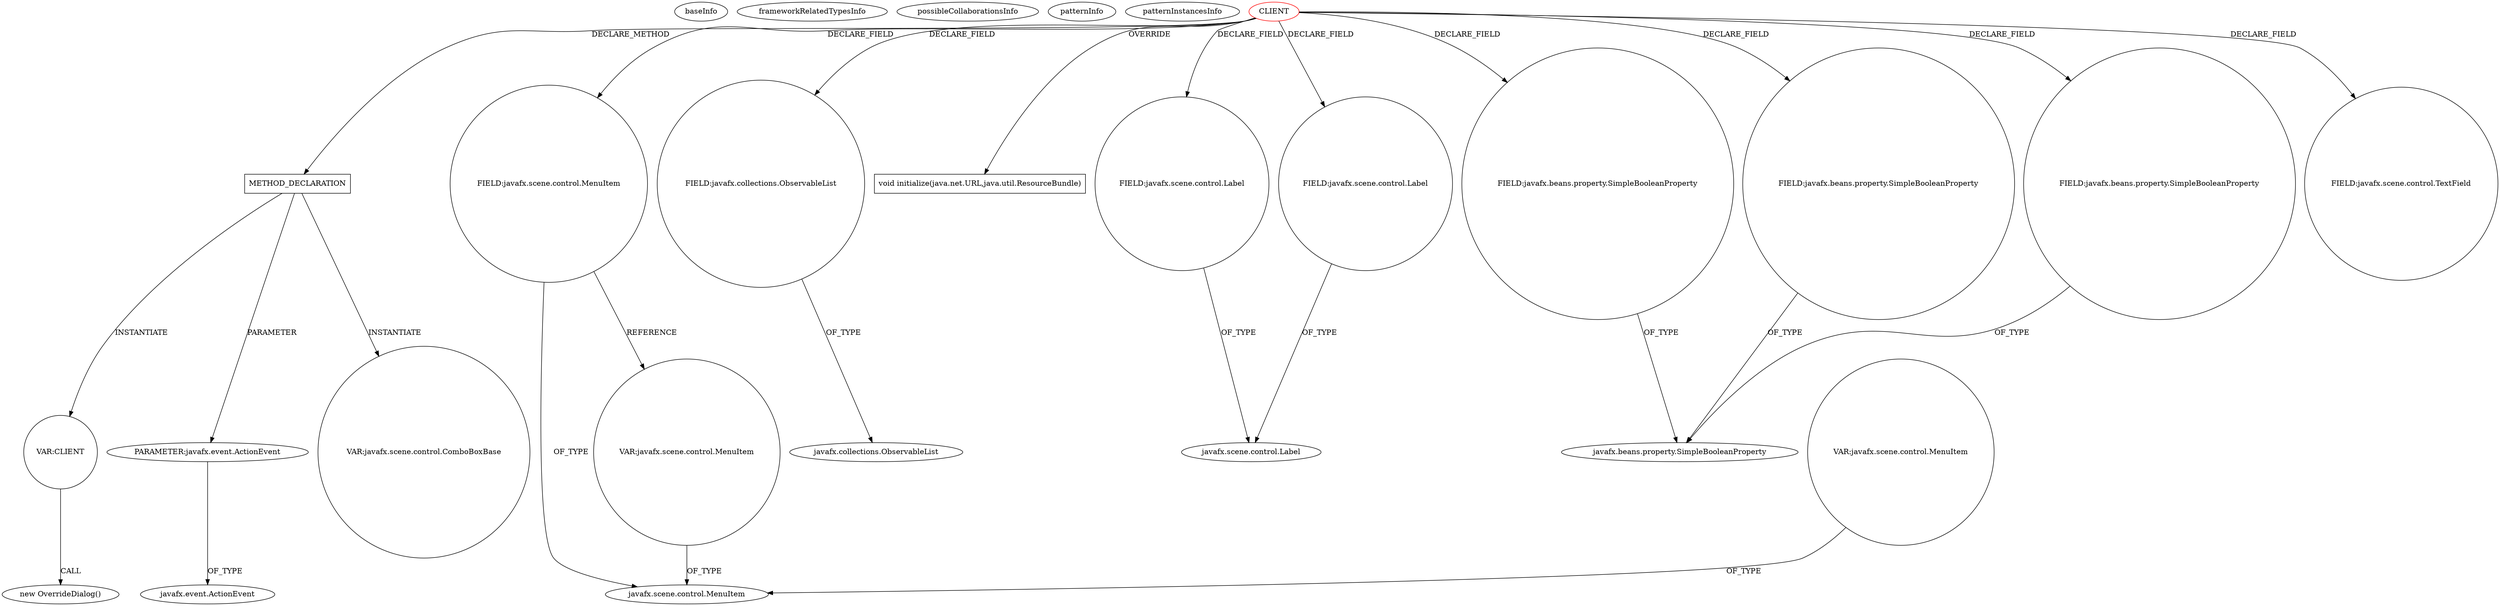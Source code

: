 digraph {
baseInfo[graphId=4225,category="pattern",isAnonymous=false,possibleRelation=false]
frameworkRelatedTypesInfo[]
possibleCollaborationsInfo[]
patternInfo[frequency=2.0,patternRootClient=0]
patternInstancesInfo[0="hock323-eventManager~/hock323-eventManager/EventManager-master/src/eventManager/controller/pokerTournament/BlindsController.java~BlindsController~2976",1="hock323-eventManager~/hock323-eventManager/EventManager-master/src/eventManager/controller/pokerTournament/TournamentController.java~TournamentController~3009"]
876[label="new OverrideDialog()",vertexType="CONSTRUCTOR_CALL",isFrameworkType=false]
877[label="VAR:CLIENT",vertexType="VARIABLE_EXPRESION",isFrameworkType=false,shape=circle]
865[label="METHOD_DECLARATION",vertexType="CLIENT_METHOD_DECLARATION",isFrameworkType=false,shape=box]
0[label="CLIENT",vertexType="ROOT_CLIENT_CLASS_DECLARATION",isFrameworkType=false,color=red]
102[label="FIELD:javafx.scene.control.MenuItem",vertexType="FIELD_DECLARATION",isFrameworkType=false,shape=circle]
146[label="FIELD:javafx.collections.ObservableList",vertexType="FIELD_DECLARATION",isFrameworkType=false,shape=circle]
147[label="javafx.collections.ObservableList",vertexType="FRAMEWORK_INTERFACE_TYPE",isFrameworkType=false]
866[label="PARAMETER:javafx.event.ActionEvent",vertexType="PARAMETER_DECLARATION",isFrameworkType=false]
596[label="javafx.event.ActionEvent",vertexType="FRAMEWORK_CLASS_TYPE",isFrameworkType=false]
152[label="void initialize(java.net.URL,java.util.ResourceBundle)",vertexType="OVERRIDING_METHOD_DECLARATION",isFrameworkType=false,shape=box]
103[label="javafx.scene.control.MenuItem",vertexType="FRAMEWORK_CLASS_TYPE",isFrameworkType=false]
868[label="VAR:javafx.scene.control.ComboBoxBase",vertexType="VARIABLE_EXPRESION",isFrameworkType=false,shape=circle]
942[label="VAR:javafx.scene.control.MenuItem",vertexType="VARIABLE_EXPRESION",isFrameworkType=false,shape=circle]
938[label="VAR:javafx.scene.control.MenuItem",vertexType="VARIABLE_EXPRESION",isFrameworkType=false,shape=circle]
71[label="FIELD:javafx.scene.control.Label",vertexType="FIELD_DECLARATION",isFrameworkType=false,shape=circle]
27[label="javafx.scene.control.Label",vertexType="FRAMEWORK_CLASS_TYPE",isFrameworkType=false]
69[label="FIELD:javafx.scene.control.Label",vertexType="FIELD_DECLARATION",isFrameworkType=false,shape=circle]
38[label="FIELD:javafx.beans.property.SimpleBooleanProperty",vertexType="FIELD_DECLARATION",isFrameworkType=false,shape=circle]
31[label="javafx.beans.property.SimpleBooleanProperty",vertexType="FRAMEWORK_CLASS_TYPE",isFrameworkType=false]
34[label="FIELD:javafx.beans.property.SimpleBooleanProperty",vertexType="FIELD_DECLARATION",isFrameworkType=false,shape=circle]
138[label="FIELD:javafx.beans.property.SimpleBooleanProperty",vertexType="FIELD_DECLARATION",isFrameworkType=false,shape=circle]
12[label="FIELD:javafx.scene.control.TextField",vertexType="FIELD_DECLARATION",isFrameworkType=false,shape=circle]
0->34[label="DECLARE_FIELD"]
865->877[label="INSTANTIATE"]
0->38[label="DECLARE_FIELD"]
0->12[label="DECLARE_FIELD"]
102->103[label="OF_TYPE"]
0->865[label="DECLARE_METHOD"]
0->138[label="DECLARE_FIELD"]
0->152[label="OVERRIDE"]
146->147[label="OF_TYPE"]
942->103[label="OF_TYPE"]
138->31[label="OF_TYPE"]
0->71[label="DECLARE_FIELD"]
0->146[label="DECLARE_FIELD"]
865->868[label="INSTANTIATE"]
865->866[label="PARAMETER"]
938->103[label="OF_TYPE"]
877->876[label="CALL"]
69->27[label="OF_TYPE"]
0->69[label="DECLARE_FIELD"]
866->596[label="OF_TYPE"]
34->31[label="OF_TYPE"]
38->31[label="OF_TYPE"]
102->942[label="REFERENCE"]
0->102[label="DECLARE_FIELD"]
71->27[label="OF_TYPE"]
}
